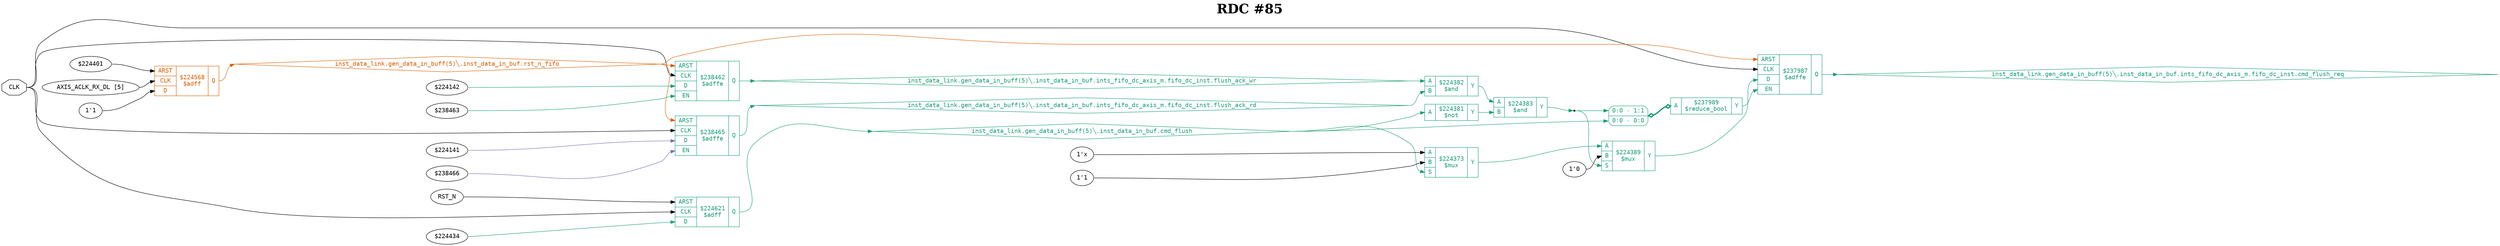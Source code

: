 digraph "spacefibre_light_top" {
label=<<b>RDC #85</b>>;
labelloc="t"
fontsize="30"
node ["fontname"="Courier"]
edge ["fontname"="Courier"]
rankdir="LR";
remincross=true;
n7 [ shape=octagon, label="CLK", color="black", fontcolor="black", href="/src/ip_spacefibre_light_top/spacefibre_light_top.vhd#45" ];
n8 [ shape=diamond, label="inst_data_link.gen_data_in_buff(5)&#9586;.inst_data_in_buf.cmd_flush", colorscheme="dark28", color="1", fontcolor="1", href="/src/module_data_link/data_in_buf.vhd#121" ];
n9 [ shape=diamond, label="inst_data_link.gen_data_in_buff(5)&#9586;.inst_data_in_buf.ints_fifo_dc_axis_m.fifo_dc_inst.cmd_flush_req", colorscheme="dark28", color="1", fontcolor="1", href="/src/ip/fifo_dc/fifo_dc.vhd#111" ];
n10 [ shape=diamond, label="inst_data_link.gen_data_in_buff(5)&#9586;.inst_data_in_buf.ints_fifo_dc_axis_m.fifo_dc_inst.flush_ack_rd", colorscheme="dark28", color="1", fontcolor="1", href="/src/ip/fifo_dc/fifo_dc.vhd#120" ];
n11 [ shape=diamond, label="inst_data_link.gen_data_in_buff(5)&#9586;.inst_data_in_buf.ints_fifo_dc_axis_m.fifo_dc_inst.flush_ack_wr", colorscheme="dark28", color="1", fontcolor="1", href="/src/ip/fifo_dc/fifo_dc.vhd#119" ];
n12 [ shape=diamond, label="inst_data_link.gen_data_in_buff(5)&#9586;.inst_data_in_buf.rst_n_fifo", colorscheme="dark28", color="2", fontcolor="2", href="/src/module_data_link/data_in_buf.vhd#142" ];
{ rank="source"; n7;}
{ rank="sink";}
c17 [ shape=record, label="{{<p13> ARST|<p7> CLK|<p14> D|<p15> EN}|$237987\n$adffe|{<p16> Q}}", colorscheme="dark28", color="1", fontcolor="1" , href="/src/ip/fifo_dc/fifo_dc.vhd#440"  ];
v0 [ label="$224142" ];
v1 [ label="$238463" ];
c18 [ shape=record, label="{{<p13> ARST|<p7> CLK|<p14> D|<p15> EN}|$238462\n$adffe|{<p16> Q}}", colorscheme="dark28", color="1", fontcolor="1" , href="/src/ip/fifo_dc/fifo_dc.vhd#440"  ];
v2 [ label="$224141" ];
v3 [ label="$238466" ];
c19 [ shape=record, label="{{<p13> ARST|<p7> CLK|<p14> D|<p15> EN}|$238465\n$adffe|{<p16> Q}}", colorscheme="dark28", color="1", fontcolor="1" , href="/src/ip/fifo_dc/fifo_dc.vhd#440"  ];
c22 [ shape=record, label="{{<p20> A}|$237989\n$reduce_bool|{<p21> Y}}", colorscheme="dark28", color="1", fontcolor="1" ];
x4 [ shape=record, style=rounded, label="<s1> 0:0 - 1:1 |<s0> 0:0 - 0:0 ", colorscheme="dark28", color="1", fontcolor="1" ];
x4:e -> c22:p20:w [arrowhead=odiamond, arrowtail=odiamond, dir=both, colorscheme="dark28", color="1", fontcolor="1", style="setlinewidth(3)", label=""];
v5 [ label="RST_N" ];
v6 [ label="$224434" ];
c23 [ shape=record, label="{{<p13> ARST|<p7> CLK|<p14> D}|$224621\n$adff|{<p16> Q}}", colorscheme="dark28", color="1", fontcolor="1" , href="/src/module_data_link/data_in_buf.vhd#225"  ];
v7 [ label="$224401" ];
v8 [ label="AXIS_ACLK_RX_DL [5]" ];
v9 [ label="1'1" ];
c24 [ shape=record, label="{{<p13> ARST|<p7> CLK|<p14> D}|$224568\n$adff|{<p16> Q}}", colorscheme="dark28", color="2", fontcolor="2" , href="/src/module_data_link/data_in_buf.vhd#194"  ];
v10 [ label="1'x" ];
v11 [ label="1'1" ];
c27 [ shape=record, label="{{<p20> A|<p25> B|<p26> S}|$224373\n$mux|{<p21> Y}}", colorscheme="dark28", color="1", fontcolor="1" , href="/src/ip/fifo_dc/fifo_dc.vhd#455"  ];
c28 [ shape=record, label="{{<p20> A}|$224381\n$not|{<p21> Y}}", colorscheme="dark28", color="1", fontcolor="1" , href="/src/ip/fifo_dc/fifo_dc.vhd#471"  ];
c29 [ shape=record, label="{{<p20> A|<p25> B}|$224382\n$and|{<p21> Y}}", colorscheme="dark28", color="1", fontcolor="1" , href="/src/ip/fifo_dc/fifo_dc.vhd#471"  ];
c30 [ shape=record, label="{{<p20> A|<p25> B}|$224383\n$and|{<p21> Y}}", colorscheme="dark28", color="1", fontcolor="1" , href="/src/ip/fifo_dc/fifo_dc.vhd#471"  ];
v12 [ label="1'0" ];
c31 [ shape=record, label="{{<p20> A|<p25> B|<p26> S}|$224389\n$mux|{<p21> Y}}", colorscheme="dark28", color="1", fontcolor="1" , href="/src/ip/fifo_dc/fifo_dc.vhd#471"  ];
c22:p21:e -> c17:p15:w [colorscheme="dark28", color="1", fontcolor="1", label=""];
c19:p16:e -> n10:w [colorscheme="dark28", color="1", fontcolor="1", label=""];
n10:e -> c29:p25:w [colorscheme="dark28", color="1", fontcolor="1", label=""];
c18:p16:e -> n11:w [colorscheme="dark28", color="1", fontcolor="1", label=""];
n11:e -> c29:p20:w [colorscheme="dark28", color="1", fontcolor="1", label=""];
c24:p16:e -> n12:w [colorscheme="dark28", color="2", fontcolor="2", label=""];
n12:e -> c17:p13:w [colorscheme="dark28", color="2", fontcolor="2", label=""];
n12:e -> c18:p13:w [colorscheme="dark28", color="2", fontcolor="2", label=""];
n12:e -> c19:p13:w [colorscheme="dark28", color="2", fontcolor="2", label=""];
c27:p21:e -> c31:p20:w [colorscheme="dark28", color="1", fontcolor="1", label=""];
c28:p21:e -> c30:p25:w [colorscheme="dark28", color="1", fontcolor="1", label=""];
c29:p21:e -> c30:p20:w [colorscheme="dark28", color="1", fontcolor="1", label=""];
n5 [ shape=point ];
c30:p21:e -> n5:w [colorscheme="dark28", color="1", fontcolor="1", label=""];
n5:e -> c31:p26:w [colorscheme="dark28", color="1", fontcolor="1", label=""];
n5:e -> x4:s1:w [colorscheme="dark28", color="1", fontcolor="1", label=""];
c31:p21:e -> c17:p14:w [colorscheme="dark28", color="1", fontcolor="1", label=""];
n7:e -> c17:p7:w [color="black", fontcolor="black", label=""];
n7:e -> c18:p7:w [color="black", fontcolor="black", label=""];
n7:e -> c19:p7:w [color="black", fontcolor="black", label=""];
n7:e -> c23:p7:w [color="black", fontcolor="black", label=""];
c23:p16:e -> n8:w [colorscheme="dark28", color="1", fontcolor="1", label=""];
n8:e -> c27:p26:w [colorscheme="dark28", color="1", fontcolor="1", label=""];
n8:e -> c28:p20:w [colorscheme="dark28", color="1", fontcolor="1", label=""];
n8:e -> x4:s0:w [colorscheme="dark28", color="1", fontcolor="1", label=""];
c17:p16:e -> n9:w [colorscheme="dark28", color="1", fontcolor="1", label=""];
v0:e -> c18:p14:w [colorscheme="dark28", color="1", fontcolor="1", label=""];
v1:e -> c18:p15:w [colorscheme="dark28", color="1", fontcolor="1", label=""];
v10:e -> c27:p20:w [color="black", fontcolor="black", label=""];
v11:e -> c27:p25:w [color="black", fontcolor="black", label=""];
v12:e -> c31:p25:w [color="black", fontcolor="black", label=""];
v2:e -> c19:p14:w [colorscheme="dark28", color="3", fontcolor="3", label=""];
v3:e -> c19:p15:w [colorscheme="dark28", color="3", fontcolor="3", label=""];
v5:e -> c23:p13:w [color="black", fontcolor="black", label=""];
v6:e -> c23:p14:w [colorscheme="dark28", color="1", fontcolor="1", label=""];
v7:e -> c24:p13:w [color="black", fontcolor="black", label=""];
v8:e -> c24:p7:w [color="black", fontcolor="black", label=""];
v9:e -> c24:p14:w [color="black", fontcolor="black", label=""];
}
